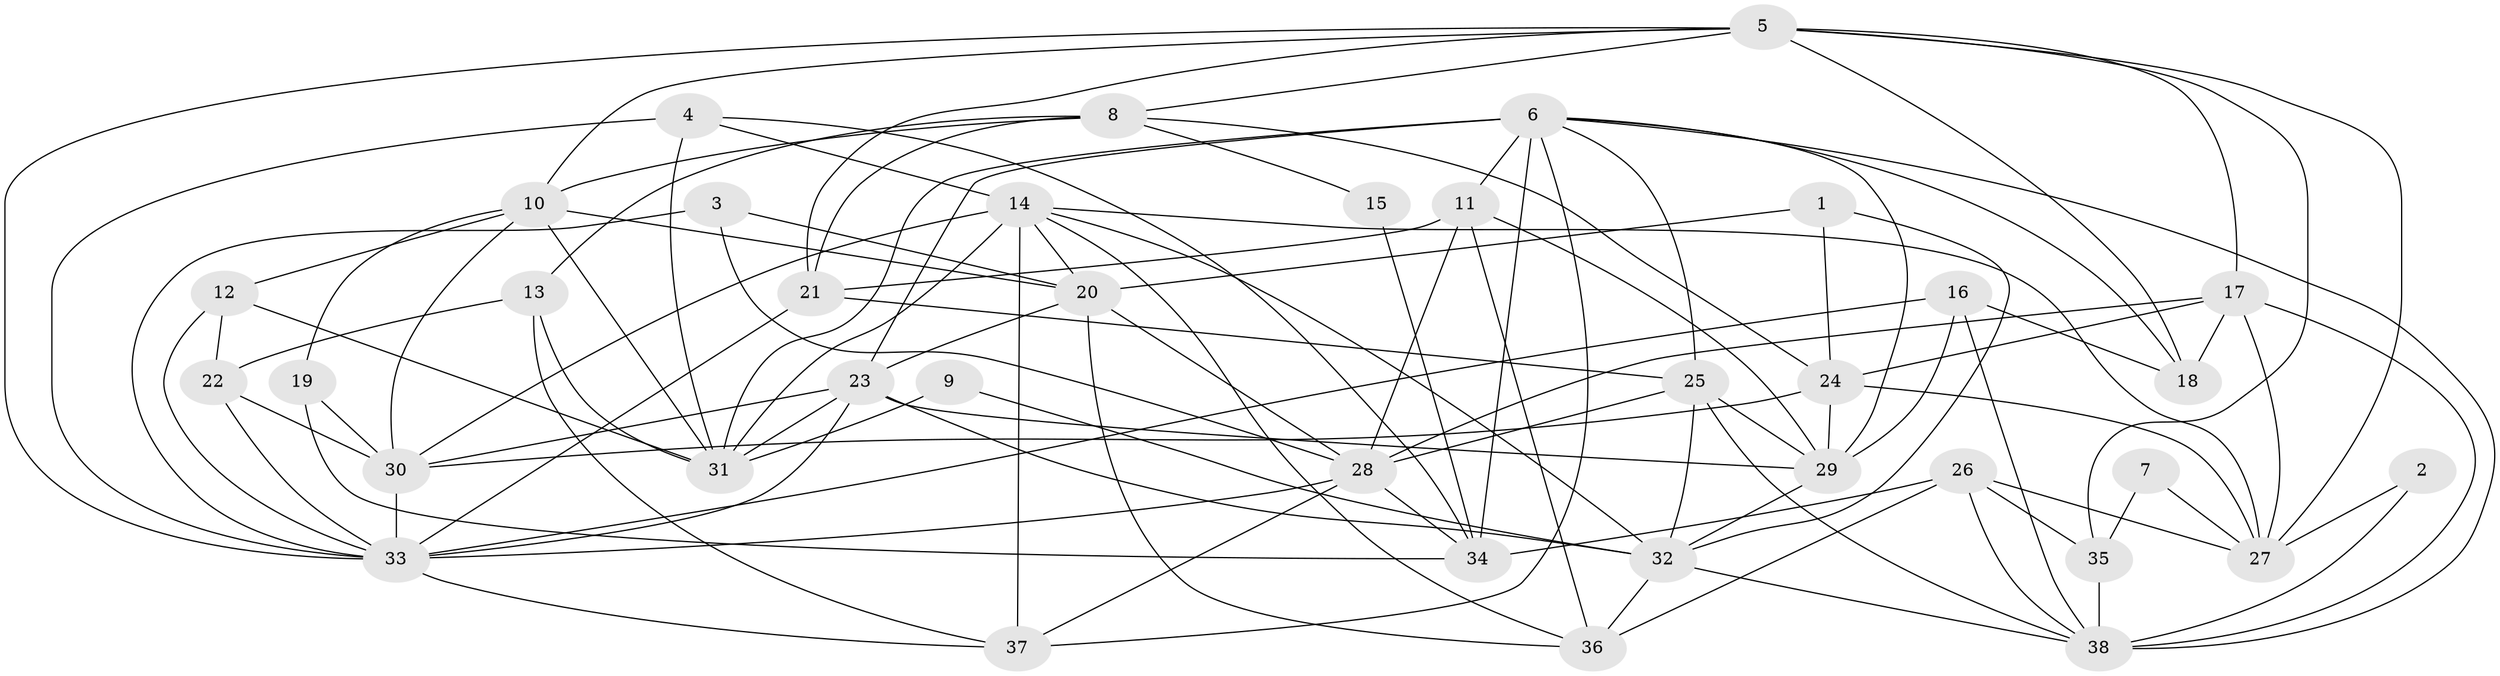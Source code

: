 // original degree distribution, {3: 0.22666666666666666, 5: 0.16, 6: 0.16, 4: 0.29333333333333333, 2: 0.14666666666666667, 7: 0.013333333333333334}
// Generated by graph-tools (version 1.1) at 2025/26/03/09/25 03:26:15]
// undirected, 38 vertices, 105 edges
graph export_dot {
graph [start="1"]
  node [color=gray90,style=filled];
  1;
  2;
  3;
  4;
  5;
  6;
  7;
  8;
  9;
  10;
  11;
  12;
  13;
  14;
  15;
  16;
  17;
  18;
  19;
  20;
  21;
  22;
  23;
  24;
  25;
  26;
  27;
  28;
  29;
  30;
  31;
  32;
  33;
  34;
  35;
  36;
  37;
  38;
  1 -- 20 [weight=1.0];
  1 -- 24 [weight=1.0];
  1 -- 32 [weight=1.0];
  2 -- 27 [weight=1.0];
  2 -- 38 [weight=1.0];
  3 -- 20 [weight=1.0];
  3 -- 28 [weight=1.0];
  3 -- 33 [weight=1.0];
  4 -- 14 [weight=1.0];
  4 -- 31 [weight=1.0];
  4 -- 33 [weight=1.0];
  4 -- 34 [weight=1.0];
  5 -- 8 [weight=1.0];
  5 -- 10 [weight=1.0];
  5 -- 17 [weight=1.0];
  5 -- 18 [weight=1.0];
  5 -- 21 [weight=1.0];
  5 -- 27 [weight=1.0];
  5 -- 33 [weight=1.0];
  5 -- 35 [weight=1.0];
  6 -- 11 [weight=1.0];
  6 -- 18 [weight=1.0];
  6 -- 23 [weight=1.0];
  6 -- 25 [weight=1.0];
  6 -- 29 [weight=1.0];
  6 -- 31 [weight=1.0];
  6 -- 34 [weight=3.0];
  6 -- 37 [weight=1.0];
  6 -- 38 [weight=1.0];
  7 -- 27 [weight=1.0];
  7 -- 35 [weight=1.0];
  8 -- 10 [weight=1.0];
  8 -- 13 [weight=1.0];
  8 -- 15 [weight=1.0];
  8 -- 21 [weight=1.0];
  8 -- 24 [weight=1.0];
  9 -- 31 [weight=1.0];
  9 -- 32 [weight=1.0];
  10 -- 12 [weight=1.0];
  10 -- 19 [weight=1.0];
  10 -- 20 [weight=1.0];
  10 -- 30 [weight=1.0];
  10 -- 31 [weight=1.0];
  11 -- 21 [weight=1.0];
  11 -- 28 [weight=1.0];
  11 -- 29 [weight=1.0];
  11 -- 36 [weight=1.0];
  12 -- 22 [weight=1.0];
  12 -- 31 [weight=1.0];
  12 -- 33 [weight=1.0];
  13 -- 22 [weight=1.0];
  13 -- 31 [weight=2.0];
  13 -- 37 [weight=1.0];
  14 -- 20 [weight=1.0];
  14 -- 27 [weight=1.0];
  14 -- 30 [weight=2.0];
  14 -- 31 [weight=1.0];
  14 -- 32 [weight=1.0];
  14 -- 36 [weight=1.0];
  14 -- 37 [weight=1.0];
  15 -- 34 [weight=1.0];
  16 -- 18 [weight=1.0];
  16 -- 29 [weight=1.0];
  16 -- 33 [weight=1.0];
  16 -- 38 [weight=1.0];
  17 -- 18 [weight=1.0];
  17 -- 24 [weight=1.0];
  17 -- 27 [weight=1.0];
  17 -- 28 [weight=1.0];
  17 -- 38 [weight=1.0];
  19 -- 30 [weight=1.0];
  19 -- 34 [weight=1.0];
  20 -- 23 [weight=1.0];
  20 -- 28 [weight=1.0];
  20 -- 36 [weight=1.0];
  21 -- 25 [weight=1.0];
  21 -- 33 [weight=1.0];
  22 -- 30 [weight=1.0];
  22 -- 33 [weight=1.0];
  23 -- 29 [weight=1.0];
  23 -- 30 [weight=1.0];
  23 -- 31 [weight=1.0];
  23 -- 32 [weight=1.0];
  23 -- 33 [weight=1.0];
  24 -- 27 [weight=1.0];
  24 -- 29 [weight=1.0];
  24 -- 30 [weight=1.0];
  25 -- 28 [weight=1.0];
  25 -- 29 [weight=1.0];
  25 -- 32 [weight=2.0];
  25 -- 38 [weight=1.0];
  26 -- 27 [weight=1.0];
  26 -- 34 [weight=1.0];
  26 -- 35 [weight=1.0];
  26 -- 36 [weight=1.0];
  26 -- 38 [weight=1.0];
  28 -- 33 [weight=1.0];
  28 -- 34 [weight=1.0];
  28 -- 37 [weight=1.0];
  29 -- 32 [weight=1.0];
  30 -- 33 [weight=1.0];
  32 -- 36 [weight=1.0];
  32 -- 38 [weight=1.0];
  33 -- 37 [weight=1.0];
  35 -- 38 [weight=2.0];
}
